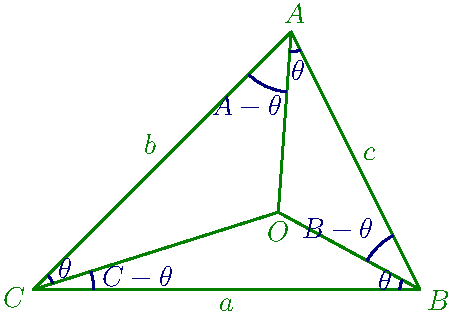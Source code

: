 settings.outformat = "png";
defaultpen(fontsize(14pt));
import geometry;

size(8cm);

triangle t = triangle((0,2), (1, 0), (-2, 0));
show(LA="$A$", LB="$B$", LC="$C$", La="$a$", Lb="$b$", Lc="$c$", t, bp+0.5*green);
pair O= (-.1, .6);
draw(O -- point(t.VA), bp+0.5*green);
draw(O -- point(t.VB), bp+0.5*green);
draw(O -- point(t.VC), bp+0.5*green);
label("$O$", O, align=S, bp+0.5*green);
markangle("$\theta$", radius=10,O, point(t.VA), point(t.VB), bp+0.5*blue);
markangle("$B - \theta$", radius=30,point(t.VA), point(t.VB),O, bp+0.5*blue);
markangle("$\theta$", radius=10,O, point(t.VB), point(t.VC), bp+0.5*blue);
markangle("$C - \theta$", radius=30, point(t.VB), point(t.VC), O, bp+0.5*blue);
markangle("$\theta$", radius=10,O, point(t.VC), point(t.VA), bp+0.5*blue);
markangle("$\theta$", radius=10,O, point(t.VC), point(t.VA), bp+0.5*blue);
markangle("$A - \theta$", radius=30,point(t.VC), point(t.VA), O, bp+0.5*blue);
